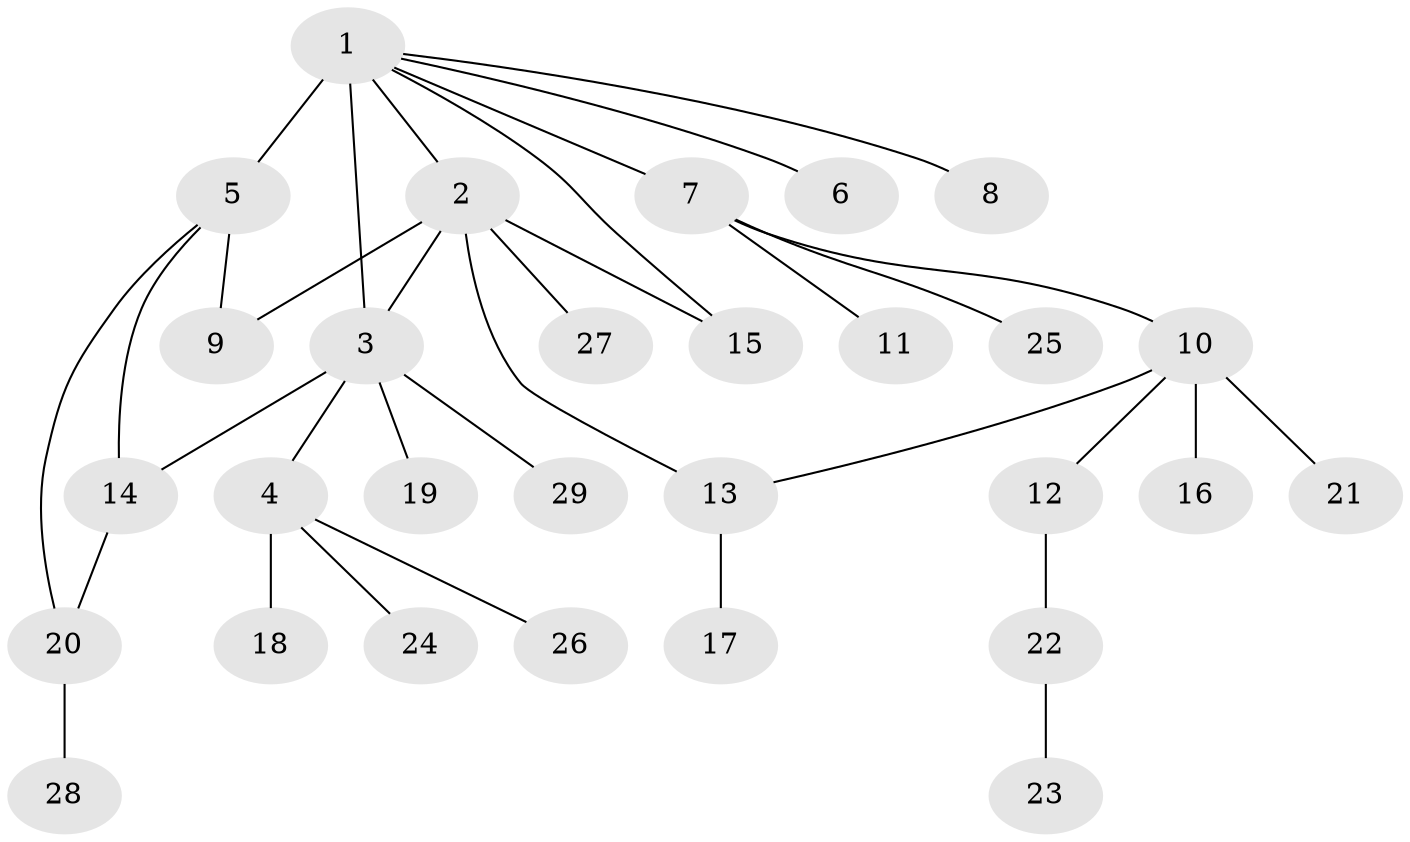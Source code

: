 // original degree distribution, {14: 0.017241379310344827, 10: 0.017241379310344827, 7: 0.034482758620689655, 1: 0.5517241379310345, 6: 0.017241379310344827, 4: 0.06896551724137931, 2: 0.25862068965517243, 5: 0.017241379310344827, 3: 0.017241379310344827}
// Generated by graph-tools (version 1.1) at 2025/35/03/09/25 02:35:34]
// undirected, 29 vertices, 34 edges
graph export_dot {
graph [start="1"]
  node [color=gray90,style=filled];
  1;
  2;
  3;
  4;
  5;
  6;
  7;
  8;
  9;
  10;
  11;
  12;
  13;
  14;
  15;
  16;
  17;
  18;
  19;
  20;
  21;
  22;
  23;
  24;
  25;
  26;
  27;
  28;
  29;
  1 -- 2 [weight=1.0];
  1 -- 3 [weight=1.0];
  1 -- 5 [weight=6.0];
  1 -- 6 [weight=1.0];
  1 -- 7 [weight=2.0];
  1 -- 8 [weight=1.0];
  1 -- 15 [weight=1.0];
  2 -- 3 [weight=1.0];
  2 -- 9 [weight=4.0];
  2 -- 13 [weight=1.0];
  2 -- 15 [weight=1.0];
  2 -- 27 [weight=1.0];
  3 -- 4 [weight=1.0];
  3 -- 14 [weight=1.0];
  3 -- 19 [weight=1.0];
  3 -- 29 [weight=1.0];
  4 -- 18 [weight=2.0];
  4 -- 24 [weight=1.0];
  4 -- 26 [weight=1.0];
  5 -- 9 [weight=1.0];
  5 -- 14 [weight=1.0];
  5 -- 20 [weight=1.0];
  7 -- 10 [weight=1.0];
  7 -- 11 [weight=1.0];
  7 -- 25 [weight=1.0];
  10 -- 12 [weight=1.0];
  10 -- 13 [weight=1.0];
  10 -- 16 [weight=1.0];
  10 -- 21 [weight=1.0];
  12 -- 22 [weight=1.0];
  13 -- 17 [weight=1.0];
  14 -- 20 [weight=1.0];
  20 -- 28 [weight=1.0];
  22 -- 23 [weight=1.0];
}
